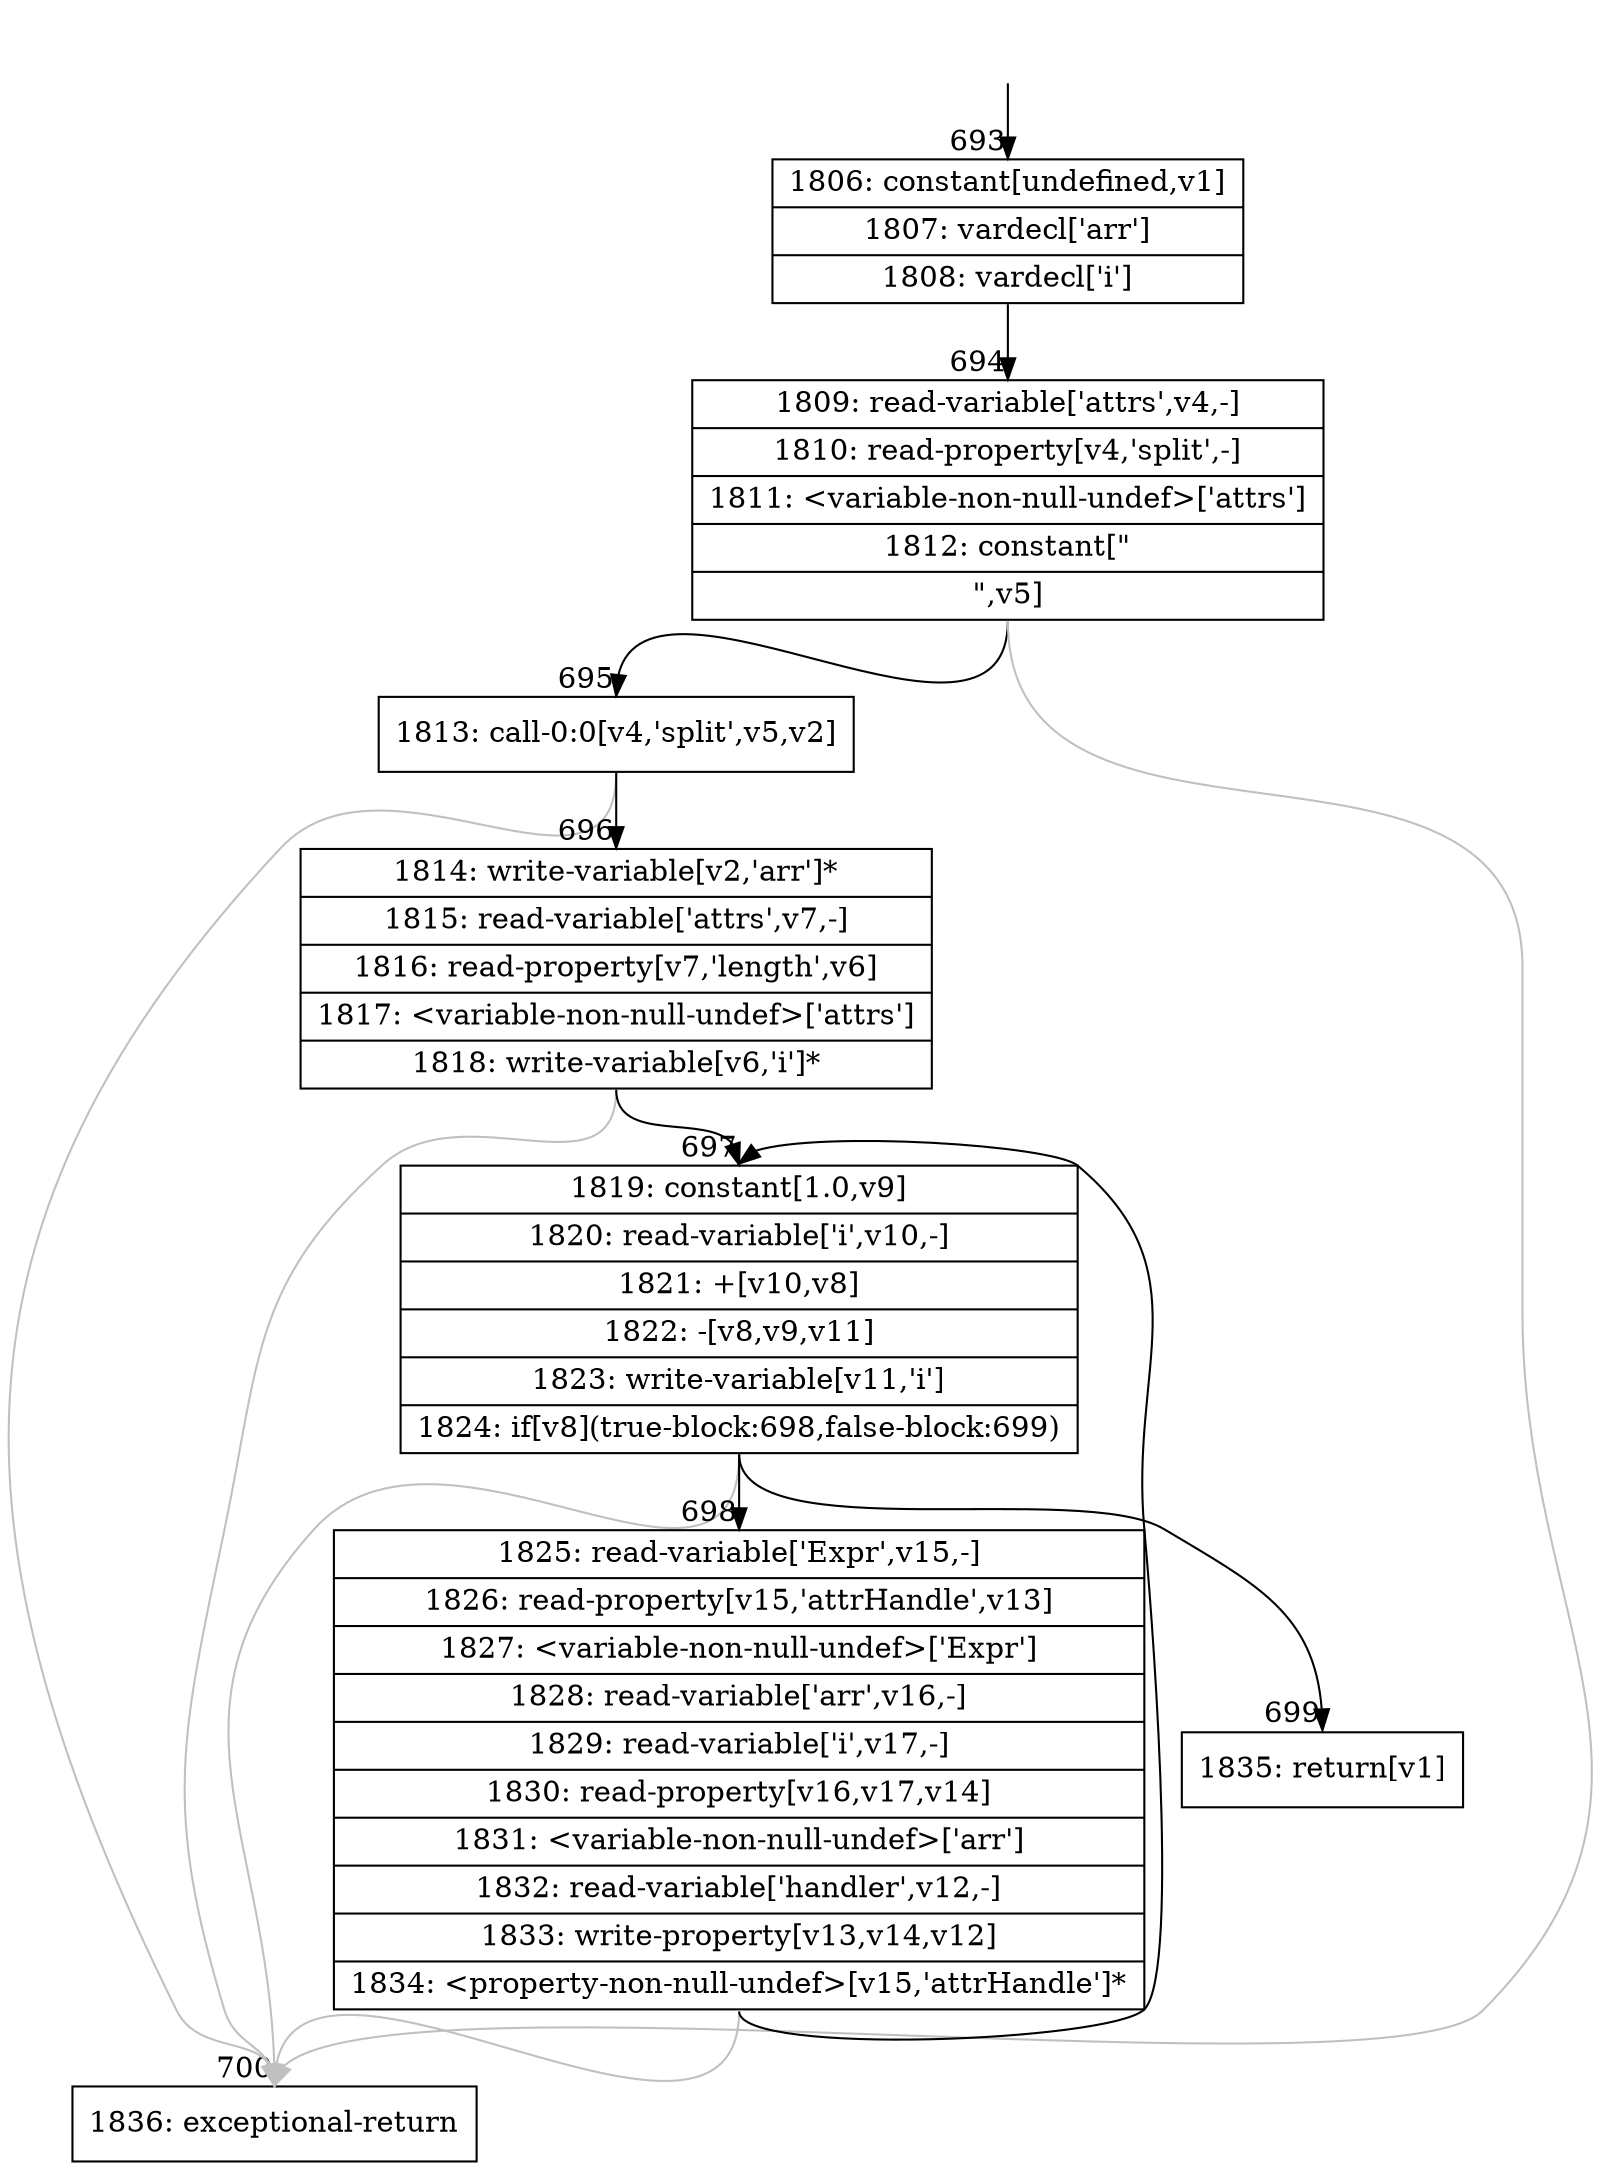 digraph {
rankdir="TD"
BB_entry55[shape=none,label=""];
BB_entry55 -> BB693 [tailport=s, headport=n, headlabel="    693"]
BB693 [shape=record label="{1806: constant[undefined,v1]|1807: vardecl['arr']|1808: vardecl['i']}" ] 
BB693 -> BB694 [tailport=s, headport=n, headlabel="      694"]
BB694 [shape=record label="{1809: read-variable['attrs',v4,-]|1810: read-property[v4,'split',-]|1811: \<variable-non-null-undef\>['attrs']|1812: constant[\"|\",v5]}" ] 
BB694 -> BB695 [tailport=s, headport=n, headlabel="      695"]
BB694 -> BB700 [tailport=s, headport=n, color=gray, headlabel="      700"]
BB695 [shape=record label="{1813: call-0:0[v4,'split',v5,v2]}" ] 
BB695 -> BB696 [tailport=s, headport=n, headlabel="      696"]
BB695 -> BB700 [tailport=s, headport=n, color=gray]
BB696 [shape=record label="{1814: write-variable[v2,'arr']*|1815: read-variable['attrs',v7,-]|1816: read-property[v7,'length',v6]|1817: \<variable-non-null-undef\>['attrs']|1818: write-variable[v6,'i']*}" ] 
BB696 -> BB697 [tailport=s, headport=n, headlabel="      697"]
BB696 -> BB700 [tailport=s, headport=n, color=gray]
BB697 [shape=record label="{1819: constant[1.0,v9]|1820: read-variable['i',v10,-]|1821: +[v10,v8]|1822: -[v8,v9,v11]|1823: write-variable[v11,'i']|1824: if[v8](true-block:698,false-block:699)}" ] 
BB697 -> BB698 [tailport=s, headport=n, headlabel="      698"]
BB697 -> BB699 [tailport=s, headport=n, headlabel="      699"]
BB697 -> BB700 [tailport=s, headport=n, color=gray]
BB698 [shape=record label="{1825: read-variable['Expr',v15,-]|1826: read-property[v15,'attrHandle',v13]|1827: \<variable-non-null-undef\>['Expr']|1828: read-variable['arr',v16,-]|1829: read-variable['i',v17,-]|1830: read-property[v16,v17,v14]|1831: \<variable-non-null-undef\>['arr']|1832: read-variable['handler',v12,-]|1833: write-property[v13,v14,v12]|1834: \<property-non-null-undef\>[v15,'attrHandle']*}" ] 
BB698 -> BB697 [tailport=s, headport=n]
BB698 -> BB700 [tailport=s, headport=n, color=gray]
BB699 [shape=record label="{1835: return[v1]}" ] 
BB700 [shape=record label="{1836: exceptional-return}" ] 
}

